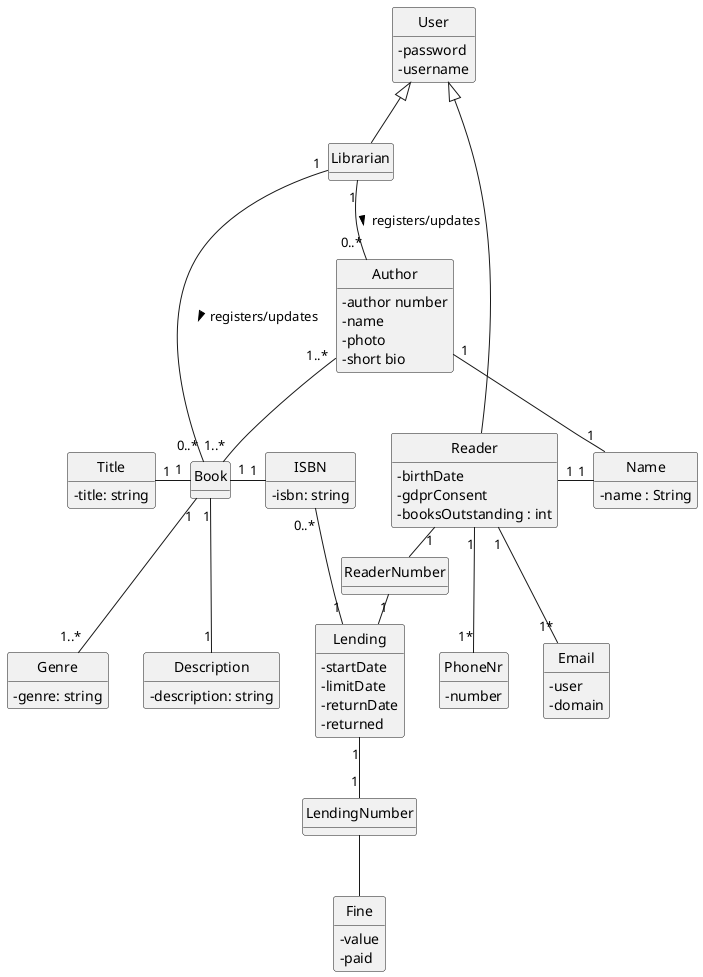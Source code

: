 @startuml
'https://plantuml.com/class-diagram
skinparam classAttributeIconSize 0
hide circle
hide methods

class User{
    - password
    - username

}


class Librarian extends User{
}

class ISBN{
/'temos que implementar alguma validação?'/
/'https://en.wikipedia.org/wiki/ISBN'/
    - isbn: string
}

class Title{
/'regras?'/
    - title: string
}

class Genre{
/'escolhido de uma lista?'/
    - genre: string
}

class Description{
/'limite de caractéres?'/
    - description: string
}

class Book {
}

class Author {
    - author number
    - name
    - photo
    - short bio
    /'perguntar '/
   }

class Reader extends User{
    - birthDate /'limite inferior/superior? '/
    - gdprConsent /'que implicações tem?'/
    - booksOutstanding : int /'TODO: Perguntar se faz sentido contar no Reader'/
}

class ReaderNumber {
}

class Lending {
    - startDate
    - limitDate
    - returnDate
    - returned
}

class Fine {
    - value
    - paid
}

class LendingNumber


class PhoneNr {
/'como fazer a validação?'/
    - number
}

class Email {
    /'perguntar se o domínio tem que ser validado?'/
    /'há domínios restritos?'/
    - user
    - domain
}

class Name {
    - name : String
}

Librarian "1" -- "0..*" Author : registers/updates >
Librarian "1" -- "0..*" Book : registers/updates >
Book "1..*" -up- "1..*"  Author
Reader "1" -- "1*" PhoneNr  /'mais que um?'/
Reader "1" -- "1*" Email   /'mais que um?'/
ReaderNumber "1" - Lending
Reader "1" - ReaderNumber
Lending "1" -up- "0..*" ISBN
Book "1" - "1" ISBN
Book "1" -left- "1" Title
Book  "1" -- "1..*"  Genre
Book  "1" -- "1"  Description
Lending "1" -- "1" LendingNumber
LendingNumber -- Fine
Reader "1" - "1" Name
Author "1" -down- "1" Name

@enduml

